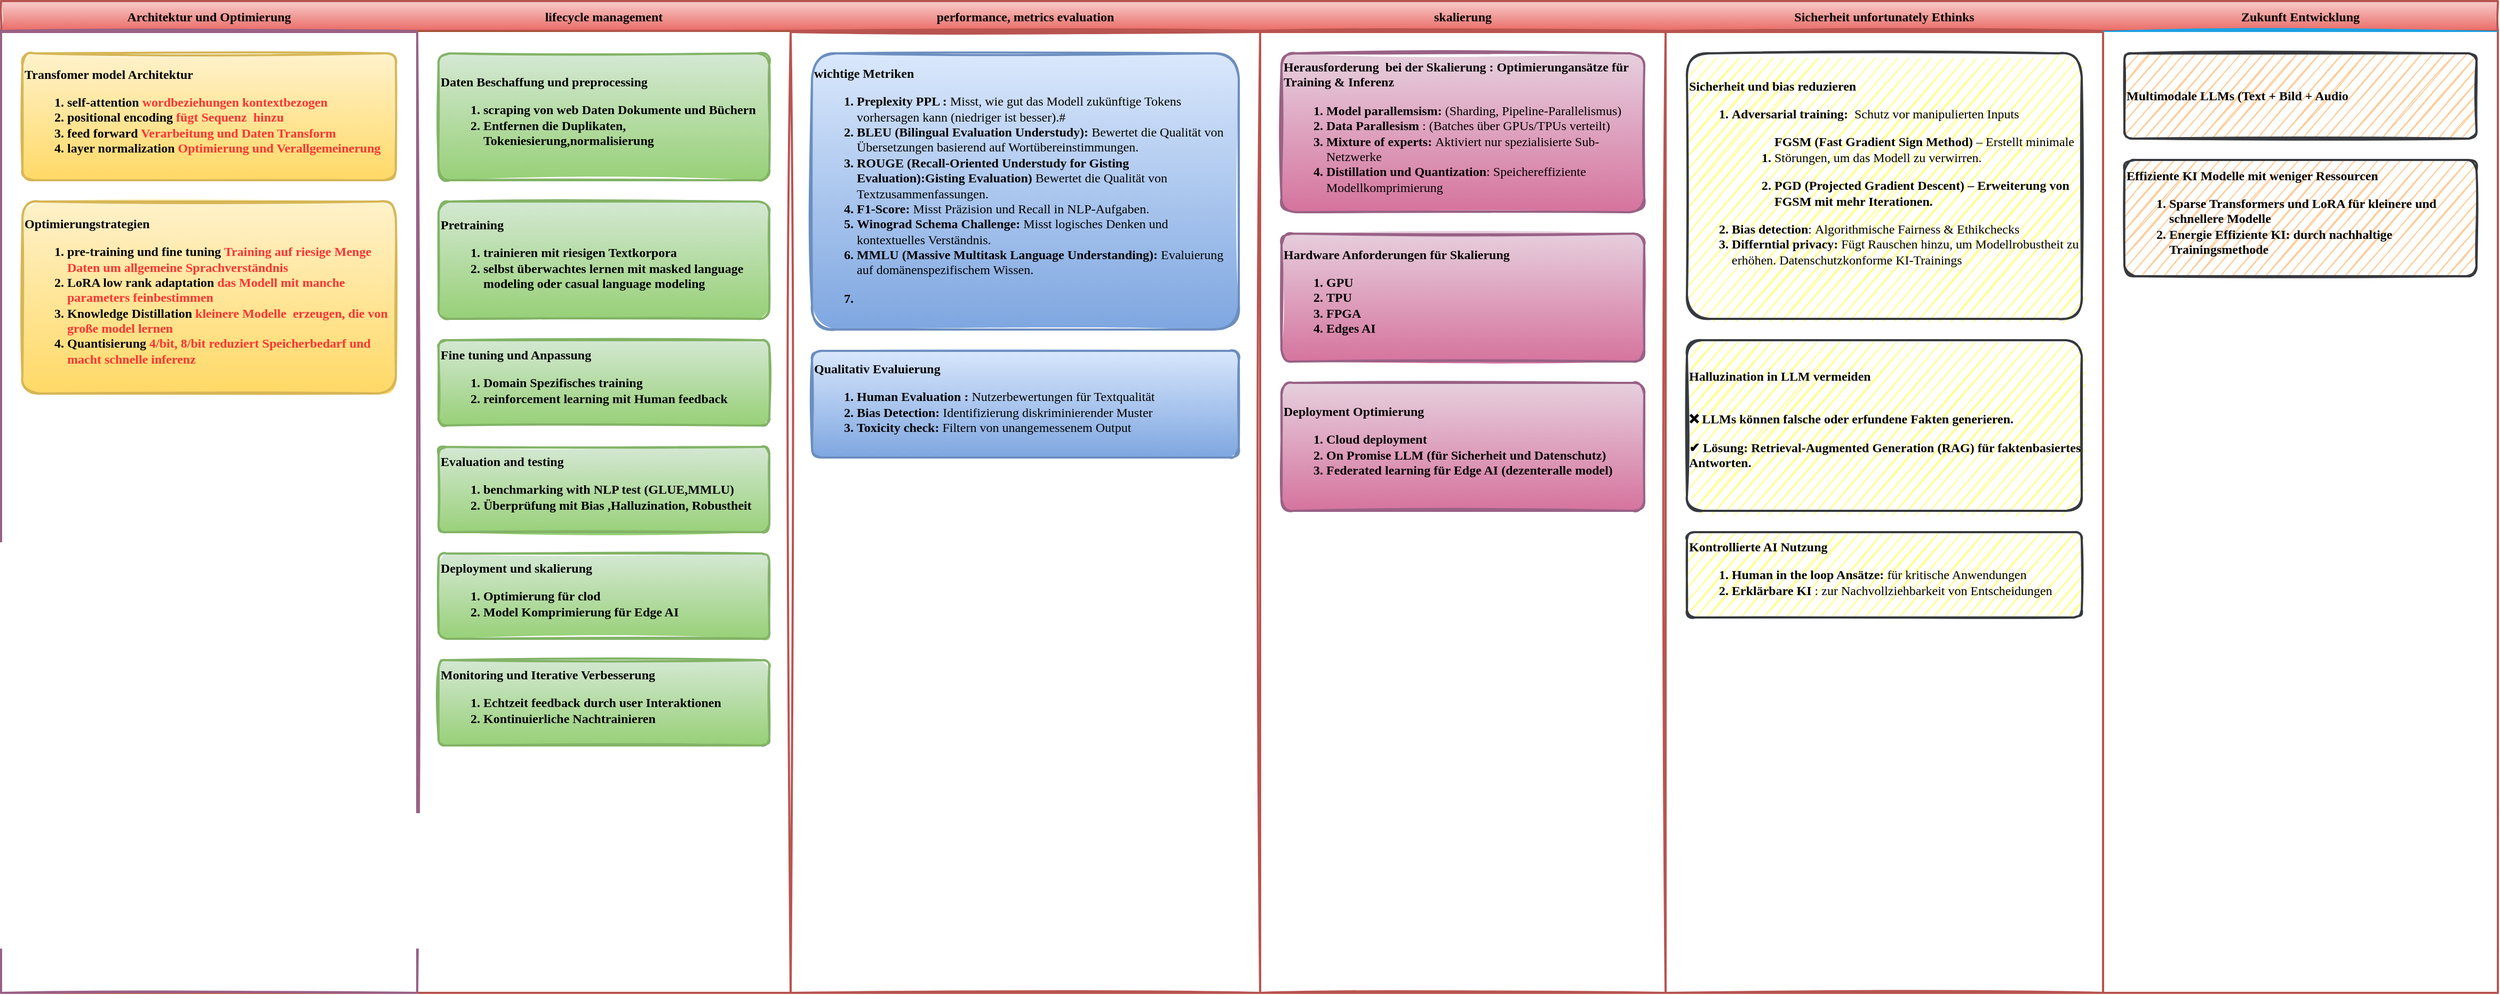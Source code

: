 <mxfile version="26.0.11">
  <diagram id="wFE0QG_FPsp0jaGvCLVb" name="Page-1">
    <mxGraphModel dx="954" dy="494" grid="1" gridSize="10" guides="1" tooltips="1" connect="1" arrows="1" fold="1" page="1" pageScale="1" pageWidth="850" pageHeight="1100" math="0" shadow="0">
      <root>
        <mxCell id="0" />
        <mxCell id="1" parent="0" />
        <mxCell id="_5mSTuPxr-ZiKRkBDSY7-1" value="" style="swimlane;fontStyle=2;childLayout=stackLayout;horizontal=1;startSize=28;horizontalStack=1;resizeParent=1;resizeParentMax=0;resizeLast=0;collapsible=0;marginBottom=0;swimlaneFillColor=none;fontFamily=Permanent Marker;fontSize=16;points=[];verticalAlign=top;stackBorder=0;resizable=1;strokeWidth=2;sketch=1;disableMultiStroke=1;fillColor=#f8cecc;strokeColor=#b85450;gradientColor=#ea6b66;" parent="1" vertex="1">
          <mxGeometry x="50" y="40" width="2340" height="930" as="geometry" />
        </mxCell>
        <object label="Architektur und Optimierung" status="New" id="_5mSTuPxr-ZiKRkBDSY7-2">
          <mxCell style="swimlane;strokeWidth=2;fontFamily=Permanent Marker;html=0;startSize=1;verticalAlign=bottom;spacingBottom=5;points=[];childLayout=stackLayout;stackBorder=20;stackSpacing=20;resizeLast=0;resizeParent=1;horizontalStack=0;collapsible=0;sketch=1;fillStyle=solid;fillColor=#e6d0de;strokeColor=#996185;gradientColor=#d5739d;" parent="_5mSTuPxr-ZiKRkBDSY7-1" vertex="1">
            <mxGeometry y="28" width="390" height="902" as="geometry" />
          </mxCell>
        </object>
        <object label="Transfomer model Architektur&lt;div&gt;&lt;ol&gt;&lt;li&gt;self-attention &lt;span style=&quot;color: rgb(255, 51, 51);&quot;&gt;wordbeziehungen kontextbezogen&lt;/span&gt;&lt;/li&gt;&lt;li&gt;positional encoding&lt;span style=&quot;color: rgb(255, 51, 51);&quot;&gt; fügt Sequenz&amp;nbsp; hinzu&lt;/span&gt;&lt;/li&gt;&lt;li&gt;feed forward &lt;span style=&quot;color: rgb(255, 51, 51);&quot;&gt;Verarbeitung und Daten Transform&lt;/span&gt;&lt;/li&gt;&lt;li&gt;layer normalization &lt;span style=&quot;color: rgb(255, 51, 51);&quot;&gt;Optimierung und Verallgemeinerung&amp;nbsp;&lt;/span&gt;&lt;/li&gt;&lt;/ol&gt;&lt;/div&gt;" placeholders="1" id="_5mSTuPxr-ZiKRkBDSY7-3">
          <mxCell style="whiteSpace=wrap;html=1;strokeWidth=2;fontStyle=1;spacingTop=0;rounded=1;arcSize=9;points=[];sketch=1;fontFamily=Permanent Marker;hachureGap=8;fillWeight=1;align=left;fillColor=#fff2cc;gradientColor=#ffd966;strokeColor=#d6b656;" parent="_5mSTuPxr-ZiKRkBDSY7-2" vertex="1">
            <mxGeometry x="20" y="21" width="350" height="119" as="geometry" />
          </mxCell>
        </object>
        <object label="Optimierungstrategien&lt;div&gt;&lt;ol&gt;&lt;li&gt;pre-training und fine tuning &lt;span style=&quot;color: rgb(255, 51, 51);&quot;&gt;Training auf riesige Menge Daten um allgemeine Sprachverständnis&lt;/span&gt;&lt;/li&gt;&lt;li&gt;LoRA low rank adaptation &lt;span style=&quot;color: rgb(255, 51, 51);&quot;&gt;das Modell mit manche parameters feinbestimmen&amp;nbsp;&lt;/span&gt;&lt;/li&gt;&lt;li&gt;Knowledge Distillation &lt;span style=&quot;color: rgb(255, 51, 51);&quot;&gt;kleinere Modelle &amp;nbsp;erzeugen, die von große model lernen&lt;/span&gt;&lt;/li&gt;&lt;li&gt;Quantisierung &lt;span style=&quot;color: rgb(255, 51, 51);&quot;&gt;4/bit, 8/bit reduziert Speicherbedarf und macht schnelle inferenz&lt;/span&gt;&lt;/li&gt;&lt;/ol&gt;&lt;/div&gt;" placeholders="1" id="_5mSTuPxr-ZiKRkBDSY7-4">
          <mxCell style="whiteSpace=wrap;html=1;strokeWidth=2;fontStyle=1;spacingTop=0;rounded=1;arcSize=9;points=[];sketch=1;fontFamily=Permanent Marker;hachureGap=8;fillWeight=1;align=left;fillColor=#fff2cc;gradientColor=#ffd966;strokeColor=#d6b656;" parent="_5mSTuPxr-ZiKRkBDSY7-2" vertex="1">
            <mxGeometry x="20" y="160" width="350" height="180" as="geometry" />
          </mxCell>
        </object>
        <object label="lifecycle management" status="New" id="QGwA4jflYJvlayZgIJCA-5">
          <mxCell style="swimlane;strokeWidth=2;fontFamily=Permanent Marker;html=0;startSize=1;verticalAlign=bottom;spacingBottom=5;points=[];childLayout=stackLayout;stackBorder=20;stackSpacing=20;resizeLast=0;resizeParent=1;horizontalStack=0;collapsible=0;sketch=1;strokeColor=none;fillStyle=solid;fillColor=#A0522D;" parent="_5mSTuPxr-ZiKRkBDSY7-1" vertex="1">
            <mxGeometry x="390" y="28" width="350" height="902" as="geometry" />
          </mxCell>
        </object>
        <object label="&lt;div&gt;Daten Beschaffung und preprocessing&lt;br&gt;&lt;/div&gt;&lt;div&gt;&lt;ol&gt;&lt;li&gt;scraping von web Daten Dokumente und Büchern&lt;/li&gt;&lt;li&gt;Entfernen die Duplikaten, Tokeniesierung,normalisierung&lt;/li&gt;&lt;/ol&gt;&lt;/div&gt;" placeholders="1" id="QGwA4jflYJvlayZgIJCA-6">
          <mxCell style="whiteSpace=wrap;html=1;strokeWidth=2;fontStyle=1;spacingTop=0;rounded=1;arcSize=9;points=[];sketch=1;fontFamily=Permanent Marker;hachureGap=8;fillWeight=1;fillColor=#d5e8d4;strokeColor=#82b366;gradientColor=#97d077;align=left;" parent="QGwA4jflYJvlayZgIJCA-5" vertex="1">
            <mxGeometry x="20" y="21" width="310" height="119" as="geometry" />
          </mxCell>
        </object>
        <object label="Pretraining&lt;div&gt;&lt;ol&gt;&lt;li&gt;trainieren mit riesigen Textkorpora&lt;/li&gt;&lt;li&gt;selbst überwachtes lernen mit masked language modeling oder casual language modeling&lt;/li&gt;&lt;/ol&gt;&lt;/div&gt;" placeholders="1" id="QGwA4jflYJvlayZgIJCA-7">
          <mxCell style="whiteSpace=wrap;html=1;strokeWidth=2;fillColor=#d5e8d4;fontStyle=1;spacingTop=0;rounded=1;arcSize=9;points=[];sketch=1;fontFamily=Permanent Marker;hachureGap=8;fillWeight=1;strokeColor=#82b366;gradientColor=#97d077;align=left;" parent="QGwA4jflYJvlayZgIJCA-5" vertex="1">
            <mxGeometry x="20" y="160" width="310" height="110" as="geometry" />
          </mxCell>
        </object>
        <object label="Fine tuning und Anpassung&lt;div&gt;&lt;ol&gt;&lt;li&gt;Domain Spezifisches training&lt;/li&gt;&lt;li&gt;reinforcement learning mit Human feedback&lt;/li&gt;&lt;/ol&gt;&lt;/div&gt;" placeholders="1" id="QGwA4jflYJvlayZgIJCA-8">
          <mxCell style="whiteSpace=wrap;html=1;strokeWidth=2;fillColor=#d5e8d4;fontStyle=1;spacingTop=0;rounded=1;arcSize=9;points=[];sketch=1;fontFamily=Permanent Marker;hachureGap=8;fillWeight=1;gradientColor=#97d077;strokeColor=#82b366;align=left;" parent="QGwA4jflYJvlayZgIJCA-5" vertex="1">
            <mxGeometry x="20" y="290" width="310" height="80" as="geometry" />
          </mxCell>
        </object>
        <object label="Evaluation and testing&lt;div&gt;&lt;ol&gt;&lt;li&gt;benchmarking with NLP test (GLUE,MMLU)&lt;/li&gt;&lt;li&gt;Überprüfung mit Bias ,Halluzination, Robustheit&amp;nbsp;&lt;/li&gt;&lt;/ol&gt;&lt;/div&gt;" placeholders="1" id="QGwA4jflYJvlayZgIJCA-17">
          <mxCell style="whiteSpace=wrap;html=1;strokeWidth=2;fillColor=#d5e8d4;fontStyle=1;spacingTop=0;rounded=1;arcSize=9;points=[];sketch=1;fontFamily=Permanent Marker;hachureGap=8;fillWeight=1;gradientColor=#97d077;strokeColor=#82b366;align=left;" parent="QGwA4jflYJvlayZgIJCA-5" vertex="1">
            <mxGeometry x="20" y="390" width="310" height="80" as="geometry" />
          </mxCell>
        </object>
        <object label="Deployment und skalierung&lt;br&gt;&lt;div&gt;&lt;ol&gt;&lt;li&gt;Optimierung für clod&lt;/li&gt;&lt;li&gt;Model Komprimierung für Edge AI&amp;nbsp;&lt;/li&gt;&lt;/ol&gt;&lt;/div&gt;" placeholders="1" id="QGwA4jflYJvlayZgIJCA-18">
          <mxCell style="whiteSpace=wrap;html=1;strokeWidth=2;fillColor=#d5e8d4;fontStyle=1;spacingTop=0;rounded=1;arcSize=9;points=[];sketch=1;fontFamily=Permanent Marker;hachureGap=8;fillWeight=1;gradientColor=#97d077;strokeColor=#82b366;align=left;" parent="QGwA4jflYJvlayZgIJCA-5" vertex="1">
            <mxGeometry x="20" y="490" width="310" height="80" as="geometry" />
          </mxCell>
        </object>
        <object label="Monitoring und Iterative Verbesserung&lt;br&gt;&lt;div&gt;&lt;ol&gt;&lt;li&gt;Echtzeit feedback durch user Interaktionen&amp;nbsp;&lt;/li&gt;&lt;li&gt;Kontinuierliche Nachtrainieren&lt;/li&gt;&lt;/ol&gt;&lt;/div&gt;" placeholders="1" id="QGwA4jflYJvlayZgIJCA-19">
          <mxCell style="whiteSpace=wrap;html=1;strokeWidth=2;fillColor=#d5e8d4;fontStyle=1;spacingTop=0;rounded=1;arcSize=9;points=[];sketch=1;fontFamily=Permanent Marker;hachureGap=8;fillWeight=1;gradientColor=#97d077;strokeColor=#82b366;align=left;" parent="QGwA4jflYJvlayZgIJCA-5" vertex="1">
            <mxGeometry x="20" y="590" width="310" height="80" as="geometry" />
          </mxCell>
        </object>
        <object label="performance, metrics evaluation" status="New" id="QGwA4jflYJvlayZgIJCA-1">
          <mxCell style="swimlane;strokeWidth=2;fontFamily=Permanent Marker;html=0;startSize=1;verticalAlign=bottom;spacingBottom=5;points=[];childLayout=stackLayout;stackBorder=20;stackSpacing=20;resizeLast=0;resizeParent=1;horizontalStack=0;collapsible=0;sketch=1;strokeColor=#b85450;fillStyle=solid;fillColor=#f8cecc;gradientColor=#ea6b66;" parent="_5mSTuPxr-ZiKRkBDSY7-1" vertex="1">
            <mxGeometry x="740" y="28" width="440" height="902" as="geometry" />
          </mxCell>
        </object>
        <object label="wichtige Metriken&lt;div&gt;&lt;ol&gt;&lt;li&gt;Preplexity PPL :&amp;nbsp;&lt;span style=&quot;font-weight: 400;&quot;&gt;Misst, wie gut das Modell zukünftige Tokens vorhersagen kann (niedriger ist besser).#&lt;/span&gt;&lt;/li&gt;&lt;li&gt;&lt;b&gt;BLEU (Bilingual Evaluation Understudy):&amp;nbsp;&lt;/b&gt;&lt;span style=&quot;font-weight: 400;&quot;&gt;Bewertet die Qualität von Übersetzungen basierend auf Wortübereinstimmungen.&lt;/span&gt;&lt;/li&gt;&lt;li&gt;&lt;b&gt;ROUGE (Recall-Oriented Understudy for Gisting Evaluation):&lt;/b&gt;&lt;span style=&quot;font-weight: 400;&quot; class=&quot;s1&quot;&gt;&lt;b&gt;Gisting Evaluation)&lt;/b&gt;&lt;/span&gt;&lt;span style=&quot;font-weight: 400;&quot; class=&quot;s2&quot;&gt;&amp;nbsp;&lt;/span&gt;&lt;span style=&quot;font-weight: 400;&quot;&gt;Bewertet die Qualität von Textzusammenfassungen.&lt;/span&gt;&lt;/li&gt;&lt;li&gt;&lt;b&gt;F1-Score:&amp;nbsp;&lt;/b&gt;&lt;span style=&quot;font-weight: 400;&quot;&gt;Misst Präzision und Recall in NLP-Aufgaben.&lt;/span&gt;&lt;/li&gt;&lt;li&gt;&lt;b&gt;Winograd Schema Challenge:&amp;nbsp;&lt;/b&gt;&lt;span style=&quot;font-weight: 400;&quot;&gt;Misst logisches Denken und kontextuelles Verständnis.&lt;/span&gt;&lt;/li&gt;&lt;li&gt;&lt;b&gt;MMLU (Massive Multitask Language Understanding):&amp;nbsp;&lt;/b&gt;&lt;span style=&quot;font-weight: 400;&quot;&gt;Evaluierung auf domänenspezifischem Wissen.&lt;/span&gt;&lt;/li&gt;&lt;li&gt;&lt;span style=&quot;font-weight: 400;&quot;&gt;&lt;p class=&quot;p1&quot;&gt;&lt;br&gt;&lt;/p&gt;&lt;/span&gt;&lt;/li&gt;&lt;/ol&gt;&lt;/div&gt;" placeholders="1" id="QGwA4jflYJvlayZgIJCA-2">
          <mxCell style="whiteSpace=wrap;html=1;strokeWidth=2;fillColor=#dae8fc;fontStyle=1;spacingTop=0;rounded=1;arcSize=9;points=[];sketch=1;fontFamily=Permanent Marker;hachureGap=8;fillWeight=1;gradientColor=#7ea6e0;strokeColor=#6c8ebf;align=left;" parent="QGwA4jflYJvlayZgIJCA-1" vertex="1">
            <mxGeometry x="20" y="21" width="400" height="259" as="geometry" />
          </mxCell>
        </object>
        <object label="Qualitativ Evaluierung&amp;nbsp;&lt;div&gt;&lt;ol&gt;&lt;li&gt;Human Evaluation :&amp;nbsp;&lt;span style=&quot;font-weight: 400;&quot;&gt;Nutzerbewertungen für Textqualität&lt;/span&gt;&lt;/li&gt;&lt;li&gt;Bias Detection:&amp;nbsp;&lt;span style=&quot;font-weight: 400;&quot;&gt;Identifizierung diskriminierender Muster&lt;/span&gt;&lt;/li&gt;&lt;li&gt;Toxicity check:&amp;nbsp;&lt;span style=&quot;font-weight: 400;&quot;&gt;Filtern von unangemessenem Output&lt;/span&gt;&lt;/li&gt;&lt;/ol&gt;&lt;/div&gt;" placeholders="1" id="QGwA4jflYJvlayZgIJCA-3">
          <mxCell style="whiteSpace=wrap;html=1;strokeWidth=2;fillColor=#dae8fc;fontStyle=1;spacingTop=0;rounded=1;arcSize=9;points=[];sketch=1;fontFamily=Permanent Marker;hachureGap=8;fillWeight=1;gradientColor=#7ea6e0;strokeColor=#6c8ebf;align=left;" parent="QGwA4jflYJvlayZgIJCA-1" vertex="1">
            <mxGeometry x="20" y="300" width="400" height="100" as="geometry" />
          </mxCell>
        </object>
        <object label="skalierung" status="In progress" id="_5mSTuPxr-ZiKRkBDSY7-6">
          <mxCell style="swimlane;strokeWidth=2;fontFamily=Permanent Marker;html=0;startSize=1;verticalAlign=bottom;spacingBottom=5;points=[];childLayout=stackLayout;stackBorder=20;stackSpacing=20;resizeLast=0;resizeParent=1;horizontalStack=0;collapsible=0;sketch=1;strokeColor=#b85450;fillStyle=solid;fillColor=#f8cecc;gradientColor=#ea6b66;" parent="_5mSTuPxr-ZiKRkBDSY7-1" vertex="1">
            <mxGeometry x="1180" y="28" width="380" height="902" as="geometry" />
          </mxCell>
        </object>
        <object label="Herausforderung &amp;nbsp;bei der Skalierung : Optimierungansätze für Training &amp;amp; Inferenz&amp;nbsp;&lt;div&gt;&lt;ol&gt;&lt;li&gt;Model parallemsism:&amp;nbsp;&lt;span style=&quot;font-weight: 400;&quot;&gt;(Sharding, Pipeline-Parallelismus)&lt;/span&gt;&lt;/li&gt;&lt;li&gt;Data Parallesism &lt;span style=&quot;font-weight: 400;&quot;&gt;:&amp;nbsp;&lt;/span&gt;&lt;span style=&quot;font-weight: 400;&quot;&gt;(Batches über GPUs/TPUs verteilt)&lt;/span&gt;&lt;/li&gt;&lt;li&gt;Mixture of experts:&lt;span style=&quot;font-weight: 400;&quot;&gt;&amp;nbsp;&lt;/span&gt;&lt;span style=&quot;font-weight: 400;&quot;&gt;Aktiviert nur spezialisierte Sub-Netzwerke&lt;/span&gt;&lt;/li&gt;&lt;li&gt;Distillation und Quantization&lt;span style=&quot;font-weight: 400;&quot;&gt;:&amp;nbsp;&lt;/span&gt;&lt;span style=&quot;font-weight: 400;&quot;&gt;Speichereffiziente Modellkomprimierung&lt;/span&gt;&lt;/li&gt;&lt;/ol&gt;&lt;/div&gt;" placeholders="1" id="_5mSTuPxr-ZiKRkBDSY7-7">
          <mxCell style="whiteSpace=wrap;html=1;strokeWidth=2;fillColor=#e6d0de;fontStyle=1;spacingTop=0;rounded=1;arcSize=9;points=[];sketch=1;fontFamily=Permanent Marker;hachureGap=8;fillWeight=1;gradientColor=#d5739d;strokeColor=#996185;align=left;" parent="_5mSTuPxr-ZiKRkBDSY7-6" vertex="1">
            <mxGeometry x="20" y="21" width="340" height="149" as="geometry" />
          </mxCell>
        </object>
        <object label="Hardware Anforderungen für Skalierung&lt;div&gt;&lt;ol&gt;&lt;li&gt;GPU&lt;/li&gt;&lt;li&gt;TPU&lt;/li&gt;&lt;li&gt;FPGA&lt;/li&gt;&lt;li&gt;Edges AI&lt;/li&gt;&lt;/ol&gt;&lt;/div&gt;" placeholders="1" id="_5mSTuPxr-ZiKRkBDSY7-8">
          <mxCell style="whiteSpace=wrap;html=1;strokeWidth=2;fillColor=#e6d0de;fontStyle=1;spacingTop=0;rounded=1;arcSize=9;points=[];sketch=1;fontFamily=Permanent Marker;hachureGap=8;fillWeight=1;gradientColor=#d5739d;strokeColor=#996185;align=left;" parent="_5mSTuPxr-ZiKRkBDSY7-6" vertex="1">
            <mxGeometry x="20" y="190" width="340" height="120" as="geometry" />
          </mxCell>
        </object>
        <object label="Deployment Optimierung&lt;div&gt;&lt;ol&gt;&lt;li&gt;Cloud deployment&lt;/li&gt;&lt;li&gt;On Promise LLM (für Sicherheit und Datenschutz)&lt;/li&gt;&lt;li&gt;Federated learning für Edge AI (dezenteralle model)&lt;/li&gt;&lt;/ol&gt;&lt;/div&gt;" placeholders="1" id="QGwA4jflYJvlayZgIJCA-20">
          <mxCell style="whiteSpace=wrap;html=1;strokeWidth=2;fillColor=#e6d0de;fontStyle=1;spacingTop=0;rounded=1;arcSize=9;points=[];sketch=1;fontFamily=Permanent Marker;hachureGap=8;fillWeight=1;gradientColor=#d5739d;strokeColor=#996185;align=left;" parent="_5mSTuPxr-ZiKRkBDSY7-6" vertex="1">
            <mxGeometry x="20" y="330" width="340" height="120" as="geometry" />
          </mxCell>
        </object>
        <object label="Sicherheit unfortunately Ethinks" status="Completed" id="_5mSTuPxr-ZiKRkBDSY7-9">
          <mxCell style="swimlane;strokeWidth=2;fontFamily=Permanent Marker;html=0;startSize=1;verticalAlign=bottom;spacingBottom=5;points=[];childLayout=stackLayout;stackBorder=20;stackSpacing=20;resizeLast=0;resizeParent=1;horizontalStack=0;collapsible=0;sketch=1;strokeColor=#b85450;fillStyle=solid;fillColor=#f8cecc;gradientColor=#ea6b66;" parent="_5mSTuPxr-ZiKRkBDSY7-1" vertex="1">
            <mxGeometry x="1560" y="28" width="410" height="902" as="geometry" />
          </mxCell>
        </object>
        <object label="Sicherheit und bias reduzieren&lt;div&gt;&lt;ol&gt;&lt;li&gt;Adversarial training:&amp;nbsp;&lt;span style=&quot;font-weight: 400;&quot;&gt;&amp;nbsp;&lt;/span&gt;&lt;span style=&quot;font-weight: 400;&quot;&gt;Schutz vor manipulierten Inputs&lt;/span&gt;&lt;/li&gt;&lt;ol&gt;&lt;li&gt;&lt;span style=&quot;font-weight: 400;&quot;&gt;&lt;p class=&quot;p1&quot;&gt;&lt;span class=&quot;s1&quot;&gt;&lt;b&gt;FGSM (Fast Gradient Sign Method)&lt;/b&gt;&lt;/span&gt; – Erstellt minimale Störungen, um das Modell zu verwirren.&lt;/p&gt;&lt;/span&gt;&lt;/li&gt;&lt;li&gt;&lt;p class=&quot;p1&quot;&gt;&lt;span class=&quot;s1&quot;&gt;PGD (Projected Gradient Descent)&lt;/span&gt; – Erweiterung von FGSM mit mehr Iterationen.&lt;/p&gt;&lt;/li&gt;&lt;/ol&gt;&lt;li&gt;Bias detection&lt;span style=&quot;font-weight: 400;&quot;&gt;:&amp;nbsp;&lt;/span&gt;&lt;span style=&quot;font-weight: 400;&quot;&gt;Algorithmische Fairness &amp;amp; Ethikchecks&lt;/span&gt;&lt;/li&gt;&lt;li&gt;Differntial privacy: &lt;span style=&quot;font-weight: normal;&quot;&gt;Fügt Rauschen hinzu, um Modellrobustheit zu erhöhen. Datenschutzkonforme KI-Trainings&lt;/span&gt;&lt;/li&gt;&lt;/ol&gt;&lt;div&gt;&lt;br&gt;&lt;/div&gt;&lt;/div&gt;" placeholders="1" id="_5mSTuPxr-ZiKRkBDSY7-10">
          <mxCell style="whiteSpace=wrap;html=1;strokeWidth=2;fontStyle=1;spacingTop=0;rounded=1;arcSize=9;points=[];sketch=1;fontFamily=Permanent Marker;hachureGap=8;fillWeight=1;fillColor=#ffff88;strokeColor=#36393d;align=left;" parent="_5mSTuPxr-ZiKRkBDSY7-9" vertex="1">
            <mxGeometry x="20" y="21" width="370" height="249" as="geometry" />
          </mxCell>
        </object>
        <object label="Halluzination in LLM vermeiden&lt;div&gt;&lt;br&gt;&lt;/div&gt;&lt;div&gt;&lt;p class=&quot;p1&quot;&gt;&lt;span class=&quot;s1&quot;&gt;❌ LLMs können&amp;nbsp;&lt;/span&gt;&lt;b&gt;falsche oder erfundene Fakten&lt;/b&gt;&lt;span class=&quot;s1&quot;&gt;&amp;nbsp;generieren.&lt;/span&gt;&lt;/p&gt;&lt;p class=&quot;p1&quot;&gt;✔ Lösung:&amp;nbsp;&lt;span class=&quot;s2&quot;&gt;&lt;b&gt;Retrieval-Augmented Generation (RAG)&lt;/b&gt;&lt;/span&gt;&amp;nbsp;für faktenbasiertes Antworten.&lt;/p&gt;&lt;/div&gt;" placeholders="1" id="_5mSTuPxr-ZiKRkBDSY7-11">
          <mxCell style="whiteSpace=wrap;html=1;strokeWidth=2;fillColor=#ffff88;fontStyle=1;spacingTop=0;rounded=1;arcSize=9;points=[];sketch=1;fontFamily=Permanent Marker;hachureGap=8;fillWeight=1;strokeColor=#36393d;align=left;" parent="_5mSTuPxr-ZiKRkBDSY7-9" vertex="1">
            <mxGeometry x="20" y="290" width="370" height="160" as="geometry" />
          </mxCell>
        </object>
        <object label="Kontrollierte AI Nutzung&lt;div&gt;&lt;ol&gt;&lt;li&gt;Human in the loop Ansätze:&amp;nbsp;&lt;span style=&quot;font-weight: 400;&quot;&gt;für kritische Anwendungen&lt;/span&gt;&lt;/li&gt;&lt;li&gt;Erklärbare KI &lt;span style=&quot;font-weight: 400;&quot;&gt;:&amp;nbsp;&lt;/span&gt;&lt;span style=&quot;font-weight: 400;&quot;&gt;zur Nachvollziehbarkeit von Entscheidungen&lt;/span&gt;&lt;/li&gt;&lt;/ol&gt;&lt;/div&gt;" placeholders="1" id="_5mSTuPxr-ZiKRkBDSY7-12">
          <mxCell style="whiteSpace=wrap;html=1;strokeWidth=2;fillColor=#ffff88;fontStyle=1;spacingTop=0;rounded=1;arcSize=9;points=[];sketch=1;fontFamily=Permanent Marker;hachureGap=8;fillWeight=1;strokeColor=#36393d;align=left;" parent="_5mSTuPxr-ZiKRkBDSY7-9" vertex="1">
            <mxGeometry x="20" y="470" width="370" height="80" as="geometry" />
          </mxCell>
        </object>
        <object label="Zukunft Entwicklung" status="Completed" id="QGwA4jflYJvlayZgIJCA-9">
          <mxCell style="swimlane;strokeWidth=2;fontFamily=Permanent Marker;html=0;startSize=1;verticalAlign=bottom;spacingBottom=5;points=[];childLayout=stackLayout;stackBorder=20;stackSpacing=20;resizeLast=0;resizeParent=1;horizontalStack=0;collapsible=0;sketch=1;strokeColor=none;fillStyle=solid;fillColor=#1BA1E2;" parent="_5mSTuPxr-ZiKRkBDSY7-1" vertex="1">
            <mxGeometry x="1970" y="28" width="370" height="902" as="geometry" />
          </mxCell>
        </object>
        <object label="&lt;p style=&quot;font-weight: 400;&quot; class=&quot;p1&quot;&gt;&lt;b&gt;Multimodale LLMs (Text + Bild + Audio&lt;/b&gt;&lt;/p&gt;" placeholders="1" id="QGwA4jflYJvlayZgIJCA-10">
          <mxCell style="whiteSpace=wrap;html=1;strokeWidth=2;fillColor=#ffcc99;fontStyle=1;spacingTop=0;rounded=1;arcSize=9;points=[];sketch=1;fontFamily=Permanent Marker;hachureGap=8;fillWeight=1;strokeColor=#36393d;align=left;" parent="QGwA4jflYJvlayZgIJCA-9" vertex="1">
            <mxGeometry x="20" y="21" width="330" height="80" as="geometry" />
          </mxCell>
        </object>
        <object label="&lt;span style=&quot;&quot;&gt;Effiziente KI Modelle mit weniger Ressourcen&lt;/span&gt;&lt;div&gt;&lt;ol&gt;&lt;li&gt;Sparse Transformers und LoRA für kleinere und schnellere Modelle&lt;/li&gt;&lt;li&gt;Energie Effiziente KI: durch nachhaltige Trainingsmethode&amp;nbsp;&lt;/li&gt;&lt;/ol&gt;&lt;/div&gt;" placeholders="1" id="QGwA4jflYJvlayZgIJCA-11">
          <mxCell style="whiteSpace=wrap;html=1;strokeWidth=2;fillColor=#ffcc99;fontStyle=1;spacingTop=0;rounded=1;arcSize=9;points=[];sketch=1;fontFamily=Permanent Marker;hachureGap=8;fillWeight=1;strokeColor=#36393d;align=left;" parent="QGwA4jflYJvlayZgIJCA-9" vertex="1">
            <mxGeometry x="20" y="121" width="330" height="109" as="geometry" />
          </mxCell>
        </object>
      </root>
    </mxGraphModel>
  </diagram>
</mxfile>
